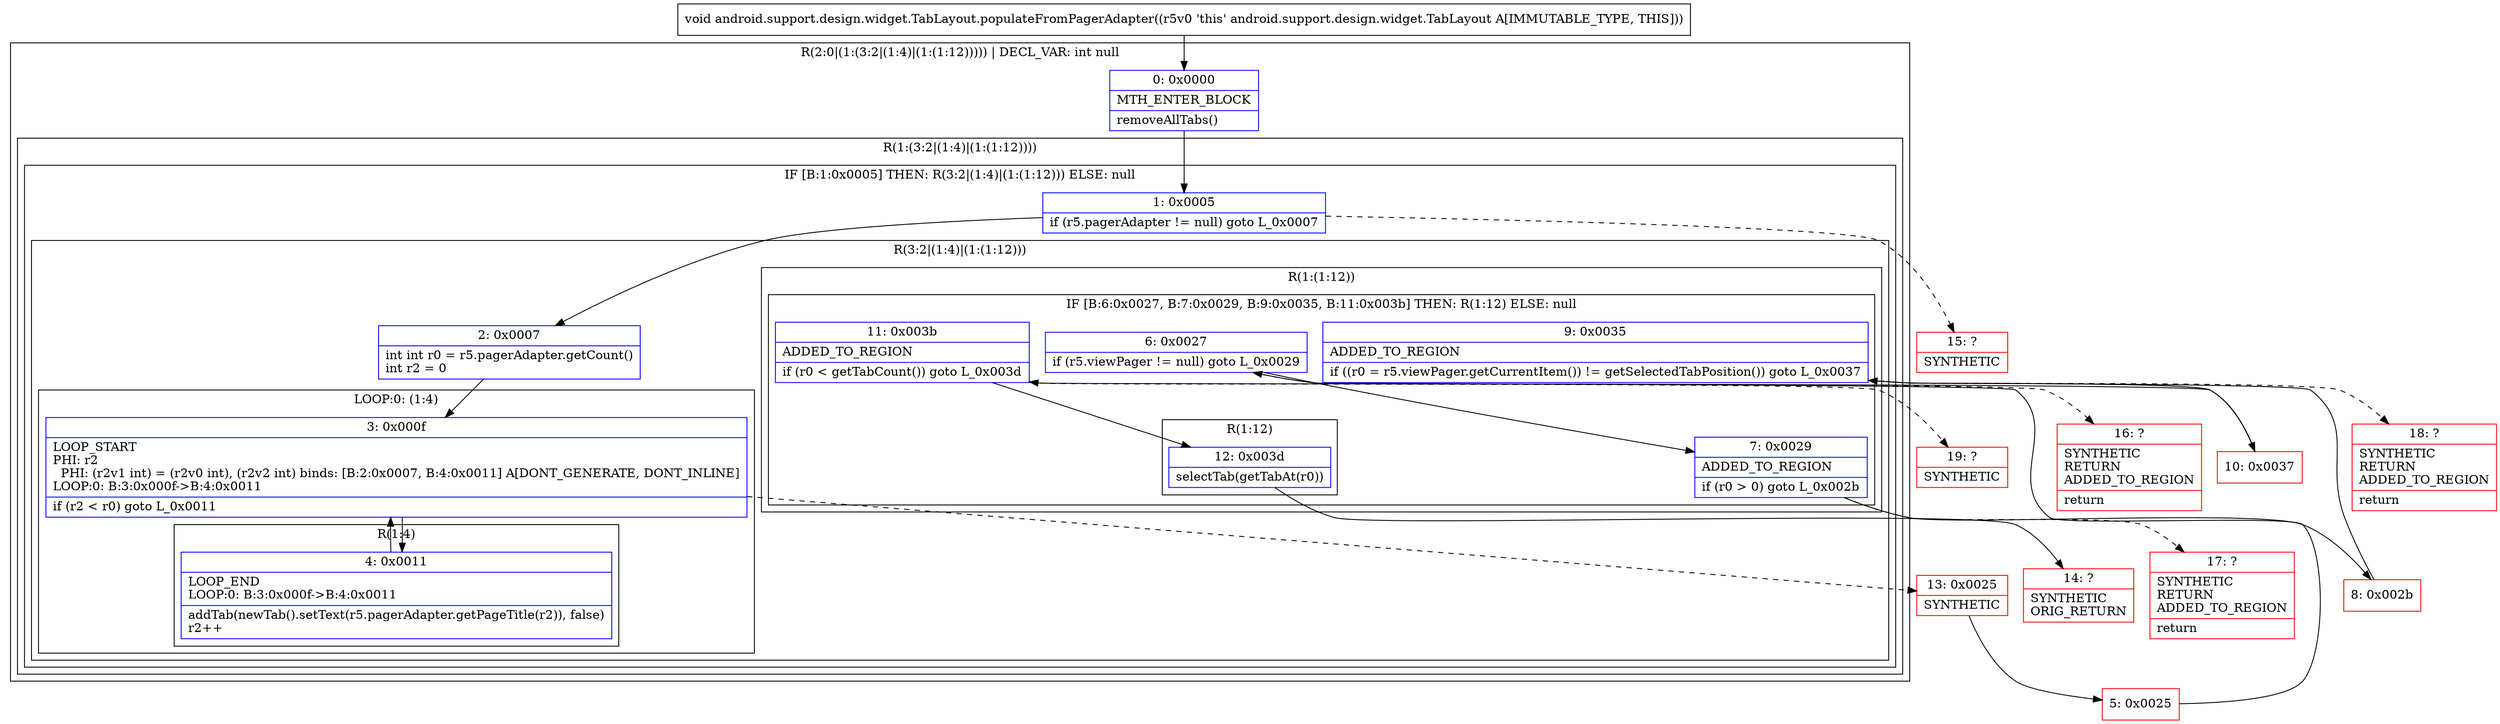 digraph "CFG forandroid.support.design.widget.TabLayout.populateFromPagerAdapter()V" {
subgraph cluster_Region_858727805 {
label = "R(2:0|(1:(3:2|(1:4)|(1:(1:12))))) | DECL_VAR: int null\l";
node [shape=record,color=blue];
Node_0 [shape=record,label="{0\:\ 0x0000|MTH_ENTER_BLOCK\l|removeAllTabs()\l}"];
subgraph cluster_Region_1072151595 {
label = "R(1:(3:2|(1:4)|(1:(1:12))))";
node [shape=record,color=blue];
subgraph cluster_IfRegion_1583044700 {
label = "IF [B:1:0x0005] THEN: R(3:2|(1:4)|(1:(1:12))) ELSE: null";
node [shape=record,color=blue];
Node_1 [shape=record,label="{1\:\ 0x0005|if (r5.pagerAdapter != null) goto L_0x0007\l}"];
subgraph cluster_Region_2010377550 {
label = "R(3:2|(1:4)|(1:(1:12)))";
node [shape=record,color=blue];
Node_2 [shape=record,label="{2\:\ 0x0007|int int r0 = r5.pagerAdapter.getCount()\lint r2 = 0\l}"];
subgraph cluster_LoopRegion_1324582307 {
label = "LOOP:0: (1:4)";
node [shape=record,color=blue];
Node_3 [shape=record,label="{3\:\ 0x000f|LOOP_START\lPHI: r2 \l  PHI: (r2v1 int) = (r2v0 int), (r2v2 int) binds: [B:2:0x0007, B:4:0x0011] A[DONT_GENERATE, DONT_INLINE]\lLOOP:0: B:3:0x000f\-\>B:4:0x0011\l|if (r2 \< r0) goto L_0x0011\l}"];
subgraph cluster_Region_895355351 {
label = "R(1:4)";
node [shape=record,color=blue];
Node_4 [shape=record,label="{4\:\ 0x0011|LOOP_END\lLOOP:0: B:3:0x000f\-\>B:4:0x0011\l|addTab(newTab().setText(r5.pagerAdapter.getPageTitle(r2)), false)\lr2++\l}"];
}
}
subgraph cluster_Region_637659184 {
label = "R(1:(1:12))";
node [shape=record,color=blue];
subgraph cluster_IfRegion_1829786040 {
label = "IF [B:6:0x0027, B:7:0x0029, B:9:0x0035, B:11:0x003b] THEN: R(1:12) ELSE: null";
node [shape=record,color=blue];
Node_6 [shape=record,label="{6\:\ 0x0027|if (r5.viewPager != null) goto L_0x0029\l}"];
Node_7 [shape=record,label="{7\:\ 0x0029|ADDED_TO_REGION\l|if (r0 \> 0) goto L_0x002b\l}"];
Node_9 [shape=record,label="{9\:\ 0x0035|ADDED_TO_REGION\l|if ((r0 = r5.viewPager.getCurrentItem()) != getSelectedTabPosition()) goto L_0x0037\l}"];
Node_11 [shape=record,label="{11\:\ 0x003b|ADDED_TO_REGION\l|if (r0 \< getTabCount()) goto L_0x003d\l}"];
subgraph cluster_Region_1825518912 {
label = "R(1:12)";
node [shape=record,color=blue];
Node_12 [shape=record,label="{12\:\ 0x003d|selectTab(getTabAt(r0))\l}"];
}
}
}
}
}
}
}
Node_5 [shape=record,color=red,label="{5\:\ 0x0025}"];
Node_8 [shape=record,color=red,label="{8\:\ 0x002b}"];
Node_10 [shape=record,color=red,label="{10\:\ 0x0037}"];
Node_13 [shape=record,color=red,label="{13\:\ 0x0025|SYNTHETIC\l}"];
Node_14 [shape=record,color=red,label="{14\:\ ?|SYNTHETIC\lORIG_RETURN\l}"];
Node_15 [shape=record,color=red,label="{15\:\ ?|SYNTHETIC\l}"];
Node_16 [shape=record,color=red,label="{16\:\ ?|SYNTHETIC\lRETURN\lADDED_TO_REGION\l|return\l}"];
Node_17 [shape=record,color=red,label="{17\:\ ?|SYNTHETIC\lRETURN\lADDED_TO_REGION\l|return\l}"];
Node_18 [shape=record,color=red,label="{18\:\ ?|SYNTHETIC\lRETURN\lADDED_TO_REGION\l|return\l}"];
Node_19 [shape=record,color=red,label="{19\:\ ?|SYNTHETIC\l}"];
MethodNode[shape=record,label="{void android.support.design.widget.TabLayout.populateFromPagerAdapter((r5v0 'this' android.support.design.widget.TabLayout A[IMMUTABLE_TYPE, THIS])) }"];
MethodNode -> Node_0;
Node_0 -> Node_1;
Node_1 -> Node_2;
Node_1 -> Node_15[style=dashed];
Node_2 -> Node_3;
Node_3 -> Node_4;
Node_3 -> Node_13[style=dashed];
Node_4 -> Node_3;
Node_6 -> Node_7;
Node_6 -> Node_16[style=dashed];
Node_7 -> Node_8;
Node_7 -> Node_17[style=dashed];
Node_9 -> Node_10;
Node_9 -> Node_18[style=dashed];
Node_11 -> Node_12;
Node_11 -> Node_19[style=dashed];
Node_12 -> Node_14;
Node_5 -> Node_6;
Node_8 -> Node_9;
Node_10 -> Node_11;
Node_13 -> Node_5;
}

